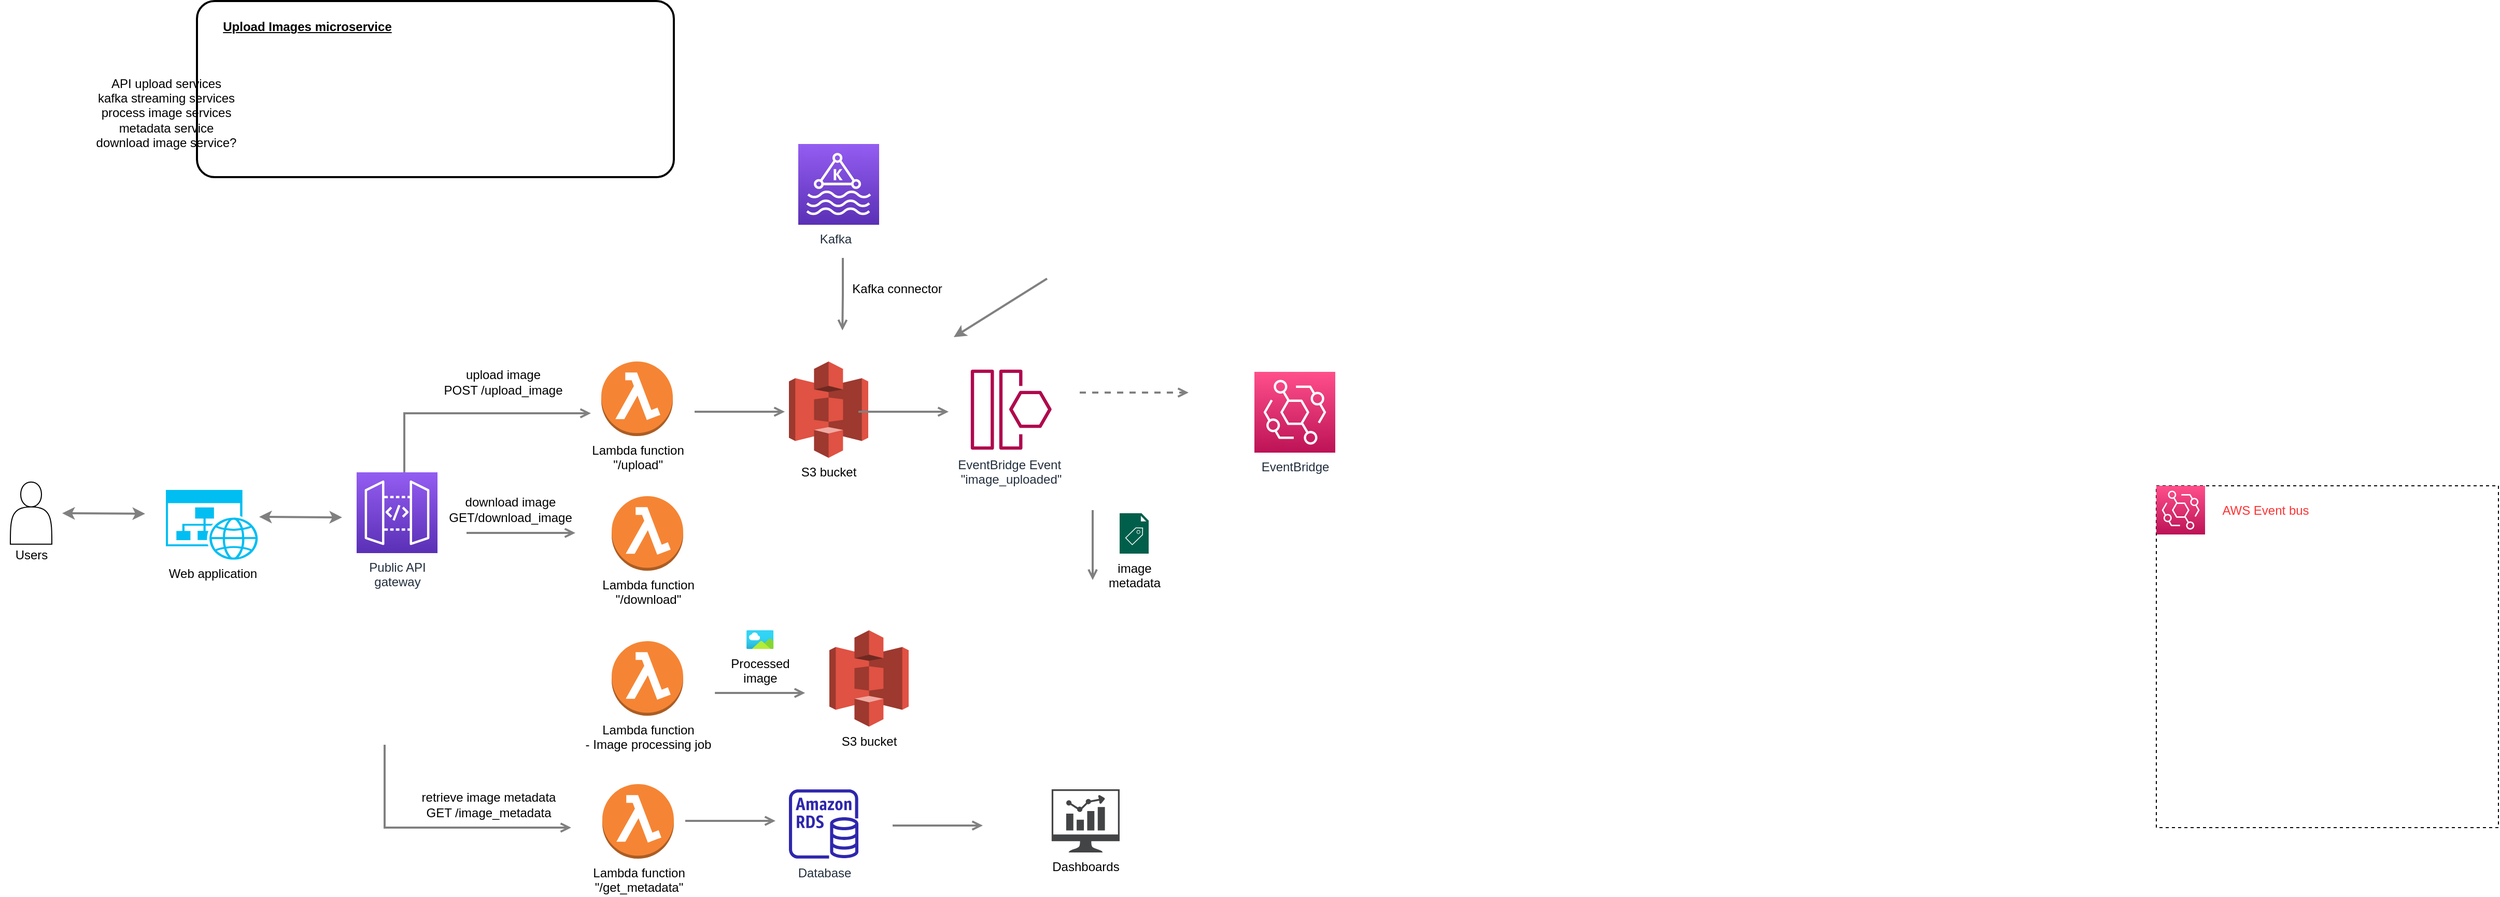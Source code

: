 <mxfile version="20.3.3" type="device"><diagram id="Ht1M8jgEwFfnCIfOTk4-" name="Page-1"><mxGraphModel dx="1037" dy="1401" grid="1" gridSize="10" guides="1" tooltips="1" connect="1" arrows="1" fold="1" page="1" pageScale="1" pageWidth="1169" pageHeight="827" math="0" shadow="0"><root><mxCell id="0"/><mxCell id="1" parent="0"/><mxCell id="CTCkRZqmn6s19jPiayTr-5" value="Public API &lt;br&gt;gateway" style="sketch=0;points=[[0,0,0],[0.25,0,0],[0.5,0,0],[0.75,0,0],[1,0,0],[0,1,0],[0.25,1,0],[0.5,1,0],[0.75,1,0],[1,1,0],[0,0.25,0],[0,0.5,0],[0,0.75,0],[1,0.25,0],[1,0.5,0],[1,0.75,0]];outlineConnect=0;fontColor=#232F3E;gradientColor=#945DF2;gradientDirection=north;fillColor=#5A30B5;strokeColor=#ffffff;dashed=0;verticalLabelPosition=bottom;verticalAlign=top;align=center;html=1;fontSize=12;fontStyle=0;aspect=fixed;shape=mxgraph.aws4.resourceIcon;resIcon=mxgraph.aws4.api_gateway;" vertex="1" parent="1"><mxGeometry x="354" y="377" width="78" height="78" as="geometry"/></mxCell><mxCell id="CTCkRZqmn6s19jPiayTr-7" value="Database" style="sketch=0;outlineConnect=0;fontColor=#232F3E;gradientColor=none;fillColor=#2E27AD;strokeColor=none;dashed=0;verticalLabelPosition=bottom;verticalAlign=top;align=center;html=1;fontSize=12;fontStyle=0;aspect=fixed;pointerEvents=1;shape=mxgraph.aws4.rds_instance;" vertex="1" parent="1"><mxGeometry x="771" y="683" width="67" height="67" as="geometry"/></mxCell><mxCell id="CTCkRZqmn6s19jPiayTr-8" style="edgeStyle=orthogonalEdgeStyle;rounded=0;orthogonalLoop=1;jettySize=auto;html=1;startArrow=none;startFill=0;endArrow=open;endFill=0;strokeColor=#808080;strokeWidth=2;dashed=1;" edge="1" parent="1"><mxGeometry relative="1" as="geometry"><mxPoint x="1051.493" y="300" as="sourcePoint"/><mxPoint x="1156.5" y="300" as="targetPoint"/></mxGeometry></mxCell><mxCell id="CTCkRZqmn6s19jPiayTr-10" value="image &lt;br&gt;metadata" style="sketch=0;pointerEvents=1;shadow=0;dashed=0;html=1;strokeColor=none;fillColor=#005F4B;labelPosition=center;verticalLabelPosition=bottom;verticalAlign=top;align=center;outlineConnect=0;shape=mxgraph.veeam2.metadata_file;" vertex="1" parent="1"><mxGeometry x="1090" y="416.5" width="28.0" height="39" as="geometry"/></mxCell><mxCell id="CTCkRZqmn6s19jPiayTr-12" value="Lambda function&lt;br&gt;- Image processing job" style="outlineConnect=0;dashed=0;verticalLabelPosition=bottom;verticalAlign=top;align=center;html=1;shape=mxgraph.aws3.lambda_function;fillColor=#F58534;gradientColor=none;" vertex="1" parent="1"><mxGeometry x="600" y="540" width="69" height="72" as="geometry"/></mxCell><mxCell id="CTCkRZqmn6s19jPiayTr-14" style="edgeStyle=orthogonalEdgeStyle;rounded=0;orthogonalLoop=1;jettySize=auto;html=1;startArrow=none;startFill=0;endArrow=open;endFill=0;strokeColor=#808080;strokeWidth=2;" edge="1" parent="1" source="CTCkRZqmn6s19jPiayTr-5"><mxGeometry relative="1" as="geometry"><mxPoint x="400" y="360" as="sourcePoint"/><mxPoint x="580" y="320" as="targetPoint"/><Array as="points"><mxPoint x="400" y="320"/><mxPoint x="580" y="320"/></Array></mxGeometry></mxCell><mxCell id="CTCkRZqmn6s19jPiayTr-15" value="retrieve image metadata&lt;br&gt;GET /image_metadata" style="text;html=1;align=center;verticalAlign=middle;resizable=0;points=[];autosize=1;strokeColor=none;fillColor=none;" vertex="1" parent="1"><mxGeometry x="406" y="678" width="150" height="40" as="geometry"/></mxCell><mxCell id="CTCkRZqmn6s19jPiayTr-16" style="edgeStyle=orthogonalEdgeStyle;rounded=0;orthogonalLoop=1;jettySize=auto;html=1;startArrow=none;startFill=0;endArrow=open;endFill=0;strokeColor=#808080;strokeWidth=2;" edge="1" parent="1"><mxGeometry relative="1" as="geometry"><mxPoint x="459.993" y="435.5" as="sourcePoint"/><mxPoint x="565" y="435.5" as="targetPoint"/></mxGeometry></mxCell><mxCell id="CTCkRZqmn6s19jPiayTr-17" value="download image&lt;br&gt;GET/download_image" style="text;html=1;align=center;verticalAlign=middle;resizable=0;points=[];autosize=1;strokeColor=none;fillColor=none;" vertex="1" parent="1"><mxGeometry x="432" y="393" width="140" height="40" as="geometry"/></mxCell><mxCell id="CTCkRZqmn6s19jPiayTr-18" value="Kafka&amp;nbsp;&amp;nbsp;" style="sketch=0;points=[[0,0,0],[0.25,0,0],[0.5,0,0],[0.75,0,0],[1,0,0],[0,1,0],[0.25,1,0],[0.5,1,0],[0.75,1,0],[1,1,0],[0,0.25,0],[0,0.5,0],[0,0.75,0],[1,0.25,0],[1,0.5,0],[1,0.75,0]];outlineConnect=0;fontColor=#232F3E;gradientColor=#945DF2;gradientDirection=north;fillColor=#5A30B5;strokeColor=#ffffff;dashed=0;verticalLabelPosition=bottom;verticalAlign=top;align=center;html=1;fontSize=12;fontStyle=0;aspect=fixed;shape=mxgraph.aws4.resourceIcon;resIcon=mxgraph.aws4.managed_streaming_for_kafka;" vertex="1" parent="1"><mxGeometry x="780" y="60" width="78" height="78" as="geometry"/></mxCell><mxCell id="CTCkRZqmn6s19jPiayTr-23" style="edgeStyle=orthogonalEdgeStyle;rounded=0;orthogonalLoop=1;jettySize=auto;html=1;startArrow=none;startFill=0;endArrow=open;endFill=0;strokeColor=#808080;strokeWidth=2;" edge="1" parent="1"><mxGeometry relative="1" as="geometry"><mxPoint x="1064" y="413.5" as="sourcePoint"/><mxPoint x="1064" y="481" as="targetPoint"/></mxGeometry></mxCell><mxCell id="CTCkRZqmn6s19jPiayTr-24" value="" style="endArrow=classic;html=1;rounded=0;strokeColor=#808080;strokeWidth=2;" edge="1" parent="1"><mxGeometry width="50" height="50" relative="1" as="geometry"><mxPoint x="1020" y="190" as="sourcePoint"/><mxPoint x="930" y="246.5" as="targetPoint"/></mxGeometry></mxCell><mxCell id="CTCkRZqmn6s19jPiayTr-27" style="edgeStyle=orthogonalEdgeStyle;rounded=0;orthogonalLoop=1;jettySize=auto;html=1;startArrow=none;startFill=0;endArrow=open;endFill=0;strokeColor=#808080;strokeWidth=2;" edge="1" parent="1"><mxGeometry relative="1" as="geometry"><mxPoint x="381" y="640" as="sourcePoint"/><mxPoint x="561" y="720" as="targetPoint"/><Array as="points"><mxPoint x="381" y="720"/><mxPoint x="551" y="720"/></Array></mxGeometry></mxCell><mxCell id="CTCkRZqmn6s19jPiayTr-32" value="Dashboards" style="sketch=0;pointerEvents=1;shadow=0;dashed=0;html=1;strokeColor=none;fillColor=#434445;aspect=fixed;labelPosition=center;verticalLabelPosition=bottom;verticalAlign=top;align=center;outlineConnect=0;shape=mxgraph.vvd.nsx_dashboard;" vertex="1" parent="1"><mxGeometry x="1024.41" y="683" width="65.59" height="61" as="geometry"/></mxCell><mxCell id="CTCkRZqmn6s19jPiayTr-37" value="Lambda function&lt;br&gt;&quot;/upload&quot;" style="outlineConnect=0;dashed=0;verticalLabelPosition=bottom;verticalAlign=top;align=center;html=1;shape=mxgraph.aws3.lambda_function;fillColor=#F58534;gradientColor=none;movable=0;resizable=0;rotatable=0;deletable=0;editable=0;connectable=0;" vertex="1" parent="1"><mxGeometry x="590" y="270" width="69" height="72" as="geometry"/></mxCell><mxCell id="CTCkRZqmn6s19jPiayTr-38" value="Lambda function&lt;br&gt;&quot;/get_metadata&quot;" style="outlineConnect=0;dashed=0;verticalLabelPosition=bottom;verticalAlign=top;align=center;html=1;shape=mxgraph.aws3.lambda_function;fillColor=#F58534;gradientColor=none;" vertex="1" parent="1"><mxGeometry x="591" y="678" width="69" height="72" as="geometry"/></mxCell><mxCell id="CTCkRZqmn6s19jPiayTr-39" value="Lambda function&lt;br&gt;&quot;/download&quot;" style="outlineConnect=0;dashed=0;verticalLabelPosition=bottom;verticalAlign=top;align=center;html=1;shape=mxgraph.aws3.lambda_function;fillColor=#F58534;gradientColor=none;" vertex="1" parent="1"><mxGeometry x="600" y="400" width="69" height="72" as="geometry"/></mxCell><mxCell id="CTCkRZqmn6s19jPiayTr-41" style="edgeStyle=orthogonalEdgeStyle;rounded=0;orthogonalLoop=1;jettySize=auto;html=1;startArrow=none;startFill=0;endArrow=open;endFill=0;strokeColor=#808080;strokeWidth=2;" edge="1" parent="1"><mxGeometry relative="1" as="geometry"><mxPoint x="680.003" y="318.5" as="sourcePoint"/><mxPoint x="767.01" y="318.5" as="targetPoint"/></mxGeometry></mxCell><mxCell id="CTCkRZqmn6s19jPiayTr-42" style="edgeStyle=orthogonalEdgeStyle;rounded=0;orthogonalLoop=1;jettySize=auto;html=1;startArrow=none;startFill=0;endArrow=open;endFill=0;strokeColor=#808080;strokeWidth=2;" edge="1" parent="1"><mxGeometry relative="1" as="geometry"><mxPoint x="823" y="170" as="sourcePoint"/><mxPoint x="822.61" y="240" as="targetPoint"/><Array as="points"><mxPoint x="823" y="205"/></Array></mxGeometry></mxCell><mxCell id="CTCkRZqmn6s19jPiayTr-50" value="Processed &lt;br&gt;image" style="aspect=fixed;html=1;points=[];align=center;image;fontSize=12;image=img/lib/azure2/general/Image.svg;" vertex="1" parent="1"><mxGeometry x="730" y="529.5" width="26.18" height="18" as="geometry"/></mxCell><mxCell id="CTCkRZqmn6s19jPiayTr-52" value="upload image&lt;br&gt;POST /upload_image" style="text;html=1;align=center;verticalAlign=middle;resizable=0;points=[];autosize=1;strokeColor=none;fillColor=none;" vertex="1" parent="1"><mxGeometry x="425" y="270" width="140" height="40" as="geometry"/></mxCell><mxCell id="CTCkRZqmn6s19jPiayTr-53" value="Web application" style="verticalLabelPosition=bottom;html=1;verticalAlign=top;align=center;strokeColor=none;fillColor=#00BEF2;shape=mxgraph.azure.website_generic;pointerEvents=1;" vertex="1" parent="1"><mxGeometry x="170" y="394" width="90" height="67.3" as="geometry"/></mxCell><mxCell id="CTCkRZqmn6s19jPiayTr-55" value="" style="group" vertex="1" connectable="0" parent="1"><mxGeometry x="10" y="386.35" width="60" height="85.65" as="geometry"/></mxCell><mxCell id="CTCkRZqmn6s19jPiayTr-1" value="" style="shape=actor;whiteSpace=wrap;html=1;" vertex="1" parent="CTCkRZqmn6s19jPiayTr-55"><mxGeometry x="10" width="40" height="60" as="geometry"/></mxCell><mxCell id="CTCkRZqmn6s19jPiayTr-26" value="Users" style="text;html=1;align=center;verticalAlign=middle;resizable=0;points=[];autosize=1;strokeColor=none;fillColor=none;" vertex="1" parent="CTCkRZqmn6s19jPiayTr-55"><mxGeometry x="5" y="55.65" width="50" height="30" as="geometry"/></mxCell><mxCell id="CTCkRZqmn6s19jPiayTr-58" value="Kafka connector" style="text;html=1;align=center;verticalAlign=middle;resizable=0;points=[];autosize=1;strokeColor=none;fillColor=none;" vertex="1" parent="1"><mxGeometry x="820" y="185" width="110" height="30" as="geometry"/></mxCell><mxCell id="CTCkRZqmn6s19jPiayTr-77" style="edgeStyle=orthogonalEdgeStyle;rounded=0;orthogonalLoop=1;jettySize=auto;html=1;startArrow=none;startFill=0;endArrow=open;endFill=0;strokeColor=#808080;strokeWidth=2;" edge="1" parent="1"><mxGeometry relative="1" as="geometry"><mxPoint x="671.003" y="713.5" as="sourcePoint"/><mxPoint x="758.01" y="713.5" as="targetPoint"/></mxGeometry></mxCell><mxCell id="CTCkRZqmn6s19jPiayTr-78" style="edgeStyle=orthogonalEdgeStyle;rounded=0;orthogonalLoop=1;jettySize=auto;html=1;startArrow=none;startFill=0;endArrow=open;endFill=0;strokeColor=#808080;strokeWidth=2;" edge="1" parent="1"><mxGeometry relative="1" as="geometry"><mxPoint x="871.003" y="718" as="sourcePoint"/><mxPoint x="958.01" y="718" as="targetPoint"/></mxGeometry></mxCell><mxCell id="CTCkRZqmn6s19jPiayTr-79" value="S3 bucket" style="outlineConnect=0;dashed=0;verticalLabelPosition=bottom;verticalAlign=top;align=center;html=1;shape=mxgraph.aws3.s3;fillColor=#E05243;gradientColor=none;" vertex="1" parent="1"><mxGeometry x="810" y="529.5" width="76.5" height="93" as="geometry"/></mxCell><mxCell id="CTCkRZqmn6s19jPiayTr-80" style="edgeStyle=orthogonalEdgeStyle;rounded=0;orthogonalLoop=1;jettySize=auto;html=1;startArrow=none;startFill=0;endArrow=open;endFill=0;strokeColor=#808080;strokeWidth=2;" edge="1" parent="1"><mxGeometry relative="1" as="geometry"><mxPoint x="699.583" y="590" as="sourcePoint"/><mxPoint x="786.59" y="590" as="targetPoint"/></mxGeometry></mxCell><mxCell id="CTCkRZqmn6s19jPiayTr-85" value="" style="group;fillColor=#f8cecc;strokeColor=#FF3333;dashed=1;" vertex="1" connectable="0" parent="1"><mxGeometry x="2090" y="390" width="330" height="330" as="geometry"/></mxCell><mxCell id="CTCkRZqmn6s19jPiayTr-83" value="" style="whiteSpace=wrap;html=1;aspect=fixed;dashed=1;" vertex="1" parent="CTCkRZqmn6s19jPiayTr-85"><mxGeometry width="330" height="330" as="geometry"/></mxCell><mxCell id="CTCkRZqmn6s19jPiayTr-76" value="" style="sketch=0;points=[[0,0,0],[0.25,0,0],[0.5,0,0],[0.75,0,0],[1,0,0],[0,1,0],[0.25,1,0],[0.5,1,0],[0.75,1,0],[1,1,0],[0,0.25,0],[0,0.5,0],[0,0.75,0],[1,0.25,0],[1,0.5,0],[1,0.75,0]];outlineConnect=0;fontColor=#232F3E;gradientColor=#FF4F8B;gradientDirection=north;fillColor=#BC1356;strokeColor=#ffffff;dashed=0;verticalLabelPosition=bottom;verticalAlign=top;align=center;html=1;fontSize=12;fontStyle=0;aspect=fixed;shape=mxgraph.aws4.resourceIcon;resIcon=mxgraph.aws4.eventbridge;" vertex="1" parent="CTCkRZqmn6s19jPiayTr-85"><mxGeometry width="47" height="47" as="geometry"/></mxCell><mxCell id="CTCkRZqmn6s19jPiayTr-86" value="&lt;font color=&quot;#ff3333&quot;&gt;AWS Event bus&lt;/font&gt;" style="text;html=1;align=center;verticalAlign=middle;resizable=0;points=[];autosize=1;strokeColor=none;fillColor=none;" vertex="1" parent="CTCkRZqmn6s19jPiayTr-85"><mxGeometry x="50" y="8.5" width="110" height="30" as="geometry"/></mxCell><mxCell id="CTCkRZqmn6s19jPiayTr-91" value="&lt;font color=&quot;#000000&quot;&gt;API upload services&lt;br&gt;kafka streaming services&lt;br&gt;process image services&lt;br&gt;metadata service&lt;br&gt;download image service?&lt;br&gt;&lt;/font&gt;" style="text;html=1;align=center;verticalAlign=middle;resizable=0;points=[];autosize=1;strokeColor=none;fillColor=none;fontColor=#808080;" vertex="1" parent="1"><mxGeometry x="90" y="-15" width="160" height="90" as="geometry"/></mxCell><mxCell id="CTCkRZqmn6s19jPiayTr-92" value="" style="endArrow=classic;startArrow=classic;html=1;rounded=0;strokeColor=#808080;strokeWidth=2;fontColor=#000000;" edge="1" parent="1"><mxGeometry width="50" height="50" relative="1" as="geometry"><mxPoint x="70" y="416.5" as="sourcePoint"/><mxPoint x="150" y="417" as="targetPoint"/></mxGeometry></mxCell><mxCell id="CTCkRZqmn6s19jPiayTr-93" value="" style="endArrow=classic;startArrow=classic;html=1;rounded=0;strokeColor=#808080;strokeWidth=2;fontColor=#000000;" edge="1" parent="1"><mxGeometry width="50" height="50" relative="1" as="geometry"><mxPoint x="260" y="420" as="sourcePoint"/><mxPoint x="340" y="420.5" as="targetPoint"/></mxGeometry></mxCell><mxCell id="CTCkRZqmn6s19jPiayTr-96" value="EventBridge Event&amp;nbsp;&lt;br&gt;&quot;image_uploaded&quot;" style="sketch=0;outlineConnect=0;fontColor=#232F3E;gradientColor=none;fillColor=#B0084D;strokeColor=none;dashed=0;verticalLabelPosition=bottom;verticalAlign=top;align=center;html=1;fontSize=12;fontStyle=0;aspect=fixed;pointerEvents=1;shape=mxgraph.aws4.event_resource;" vertex="1" parent="1"><mxGeometry x="946.41" y="277.5" width="78" height="78" as="geometry"/></mxCell><mxCell id="CTCkRZqmn6s19jPiayTr-94" value="EventBridge" style="sketch=0;points=[[0,0,0],[0.25,0,0],[0.5,0,0],[0.75,0,0],[1,0,0],[0,1,0],[0.25,1,0],[0.5,1,0],[0.75,1,0],[1,1,0],[0,0.25,0],[0,0.5,0],[0,0.75,0],[1,0.25,0],[1,0.5,0],[1,0.75,0]];outlineConnect=0;fontColor=#232F3E;gradientColor=#FF4F8B;gradientDirection=north;fillColor=#BC1356;strokeColor=#ffffff;dashed=0;verticalLabelPosition=bottom;verticalAlign=top;align=center;html=1;fontSize=12;fontStyle=0;aspect=fixed;shape=mxgraph.aws4.resourceIcon;resIcon=mxgraph.aws4.eventbridge;" vertex="1" parent="1"><mxGeometry x="1220" y="280" width="78" height="78" as="geometry"/></mxCell><mxCell id="CTCkRZqmn6s19jPiayTr-68" value="" style="rounded=1;arcSize=10;dashed=0;fillColor=none;gradientColor=none;strokeWidth=2;" vertex="1" parent="1"><mxGeometry x="200" y="-78" width="460" height="170" as="geometry"/></mxCell><mxCell id="CTCkRZqmn6s19jPiayTr-74" value="&lt;u&gt;Upload Images microservice&lt;/u&gt;" style="text;html=1;align=center;verticalAlign=middle;resizable=0;points=[];autosize=1;strokeColor=none;fillColor=none;fontStyle=1" vertex="1" parent="1"><mxGeometry x="210.909" y="-68" width="190" height="30" as="geometry"/></mxCell><mxCell id="CTCkRZqmn6s19jPiayTr-2" value="S3 bucket" style="outlineConnect=0;dashed=0;verticalLabelPosition=bottom;verticalAlign=top;align=center;html=1;shape=mxgraph.aws3.s3;fillColor=#E05243;gradientColor=none;" vertex="1" parent="1"><mxGeometry x="771" y="270" width="76.5" height="93" as="geometry"/></mxCell><mxCell id="CTCkRZqmn6s19jPiayTr-97" style="edgeStyle=orthogonalEdgeStyle;rounded=0;orthogonalLoop=1;jettySize=auto;html=1;startArrow=none;startFill=0;endArrow=open;endFill=0;strokeColor=#808080;strokeWidth=2;" edge="1" parent="1"><mxGeometry relative="1" as="geometry"><mxPoint x="838.003" y="318.5" as="sourcePoint"/><mxPoint x="925.01" y="318.5" as="targetPoint"/></mxGeometry></mxCell></root></mxGraphModel></diagram></mxfile>